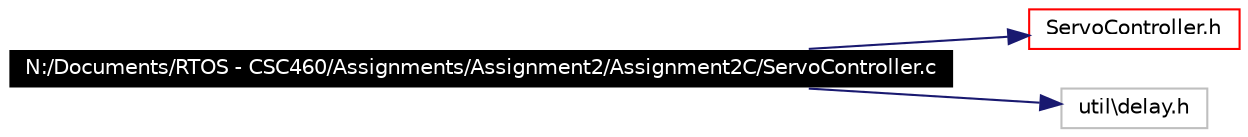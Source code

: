 digraph G
{
  edge [fontname="Helvetica",fontsize=10,labelfontname="Helvetica",labelfontsize=10];
  node [fontname="Helvetica",fontsize=10,shape=record];
  rankdir=LR;
  Node1 [label="N:/Documents/RTOS - CSC460/Assignments/Assignment2/Assignment2C/ServoController.c",height=0.2,width=0.4,color="white", fillcolor="black", style="filled" fontcolor="white"];
  Node1 -> Node2 [color="midnightblue",fontsize=10,style="solid",fontname="Helvetica"];
  Node2 [label="ServoController.h",height=0.2,width=0.4,color="red", fillcolor="white", style="filled",URL="$_servo_controller_8h.html"];
  Node1 -> Node3 [color="midnightblue",fontsize=10,style="solid",fontname="Helvetica"];
  Node3 [label="util\\delay.h",height=0.2,width=0.4,color="grey75", fillcolor="white", style="filled"];
}
